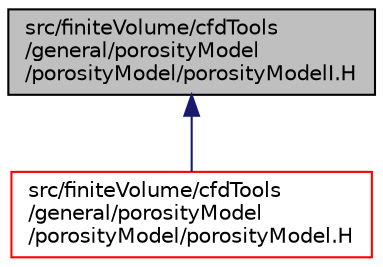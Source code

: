 digraph "src/finiteVolume/cfdTools/general/porosityModel/porosityModel/porosityModelI.H"
{
  bgcolor="transparent";
  edge [fontname="Helvetica",fontsize="10",labelfontname="Helvetica",labelfontsize="10"];
  node [fontname="Helvetica",fontsize="10",shape=record];
  Node1 [label="src/finiteVolume/cfdTools\l/general/porosityModel\l/porosityModel/porosityModelI.H",height=0.2,width=0.4,color="black", fillcolor="grey75", style="filled" fontcolor="black"];
  Node1 -> Node2 [dir="back",color="midnightblue",fontsize="10",style="solid",fontname="Helvetica"];
  Node2 [label="src/finiteVolume/cfdTools\l/general/porosityModel\l/porosityModel/porosityModel.H",height=0.2,width=0.4,color="red",URL="$porosityModel_8H.html"];
}
